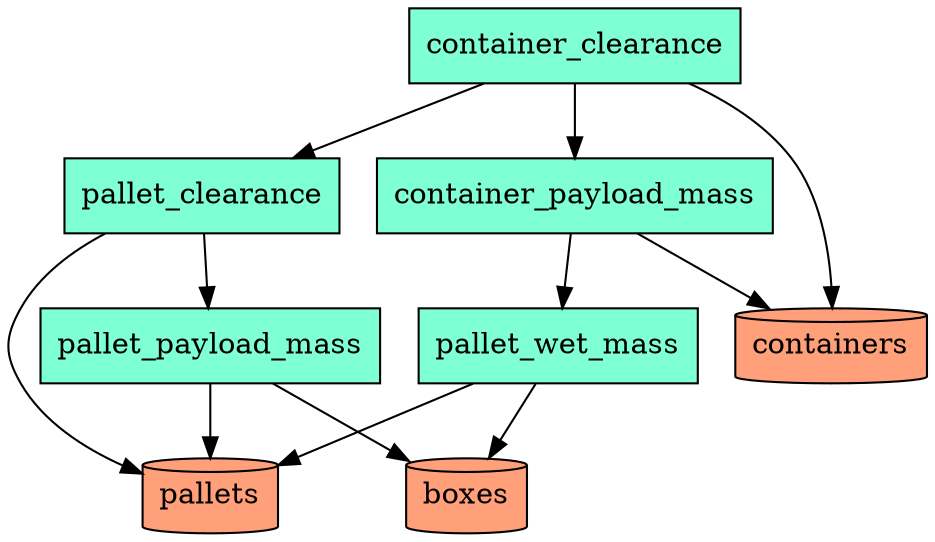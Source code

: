 digraph G {
    {
        node[fillcolor=lightsalmon shape=cylinder style=filled]

        b[label=boxes]
        p[label=pallets]
        c[label=containers]
    }

    {
        node[fillcolor=aquamarine, shape=rectangle style=filled]

        ppm[label=pallet_payload_mass]
        pc[label=pallet_clearance]
        pwm[label=pallet_wet_mass]

        cpm[label=container_payload_mass]
        cc[label=container_clearance]
    }

    ppm -> b
    ppm -> p

    pc -> p
    pc -> ppm

    pwm -> p
    pwm -> b

    cpm -> c
    cpm -> pwm

    cc -> c
    cc -> cpm
    cc -> pc
}
